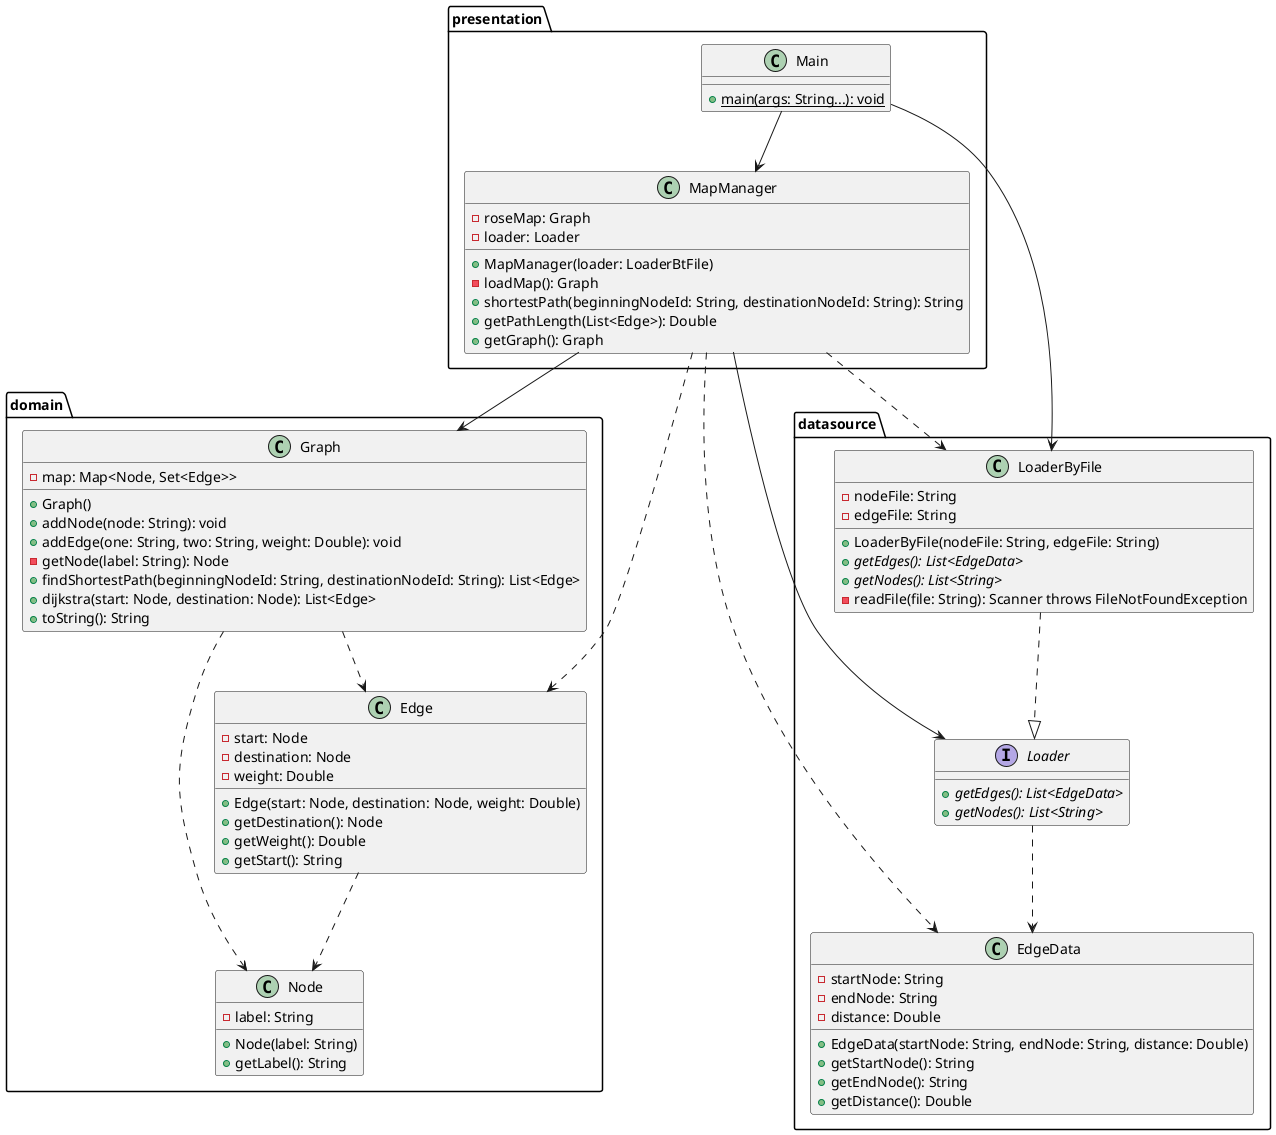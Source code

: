 @startuml roseMap
package presentation {
    class Main{
        +{static} main(args: String...): void
    }
    class MapManager {
        -roseMap: Graph
        -loader: Loader
        +MapManager(loader: LoaderBtFile)
        -loadMap(): Graph
        +shortestPath(beginningNodeId: String, destinationNodeId: String): String
        +getPathLength(List<Edge>): Double
        +getGraph(): Graph
    }
}

package domain {
    class Graph {
        -map: Map<Node, Set<Edge>>
        +Graph()
        +addNode(node: String): void
        +addEdge(one: String, two: String, weight: Double): void
        -getNode(label: String): Node
        +findShortestPath(beginningNodeId: String, destinationNodeId: String): List<Edge>
        +dijkstra(start: Node, destination: Node): List<Edge>
        +toString(): String
    }

    class Node {
        -label: String
        +Node(label: String)
        +getLabel(): String
    }

    class Edge {
        -start: Node
        -destination: Node
        -weight: Double
        +Edge(start: Node, destination: Node, weight: Double)
        +getDestination(): Node
        +getWeight(): Double
        +getStart(): String
    }

    Graph ..> Edge
    Graph ..> Node
    Edge ..> Node
}

package datasource {
    interface Loader {
        +{abstract}getEdges(): List<EdgeData>
        +{abstract}getNodes(): List<String>
    }

    class LoaderByFile {
        -nodeFile: String
        -edgeFile: String
        +LoaderByFile(nodeFile: String, edgeFile: String)
        +{abstract}getEdges(): List<EdgeData>
        +{abstract}getNodes(): List<String>
        - readFile(file: String): Scanner throws FileNotFoundException
    }

    class EdgeData {
        -startNode: String
        -endNode: String
        -distance: Double
        +EdgeData(startNode: String, endNode: String, distance: Double)
        +getStartNode(): String
        +getEndNode(): String
        +getDistance(): Double
    }

    LoaderByFile ..|> Loader
    Loader ..> EdgeData
}

Main --> LoaderByFile
Main --> MapManager

MapManager --> Graph
MapManager --> Loader
MapManager ..> LoaderByFile
MapManager ..> EdgeData
MapManager ..> Edge


@enduml